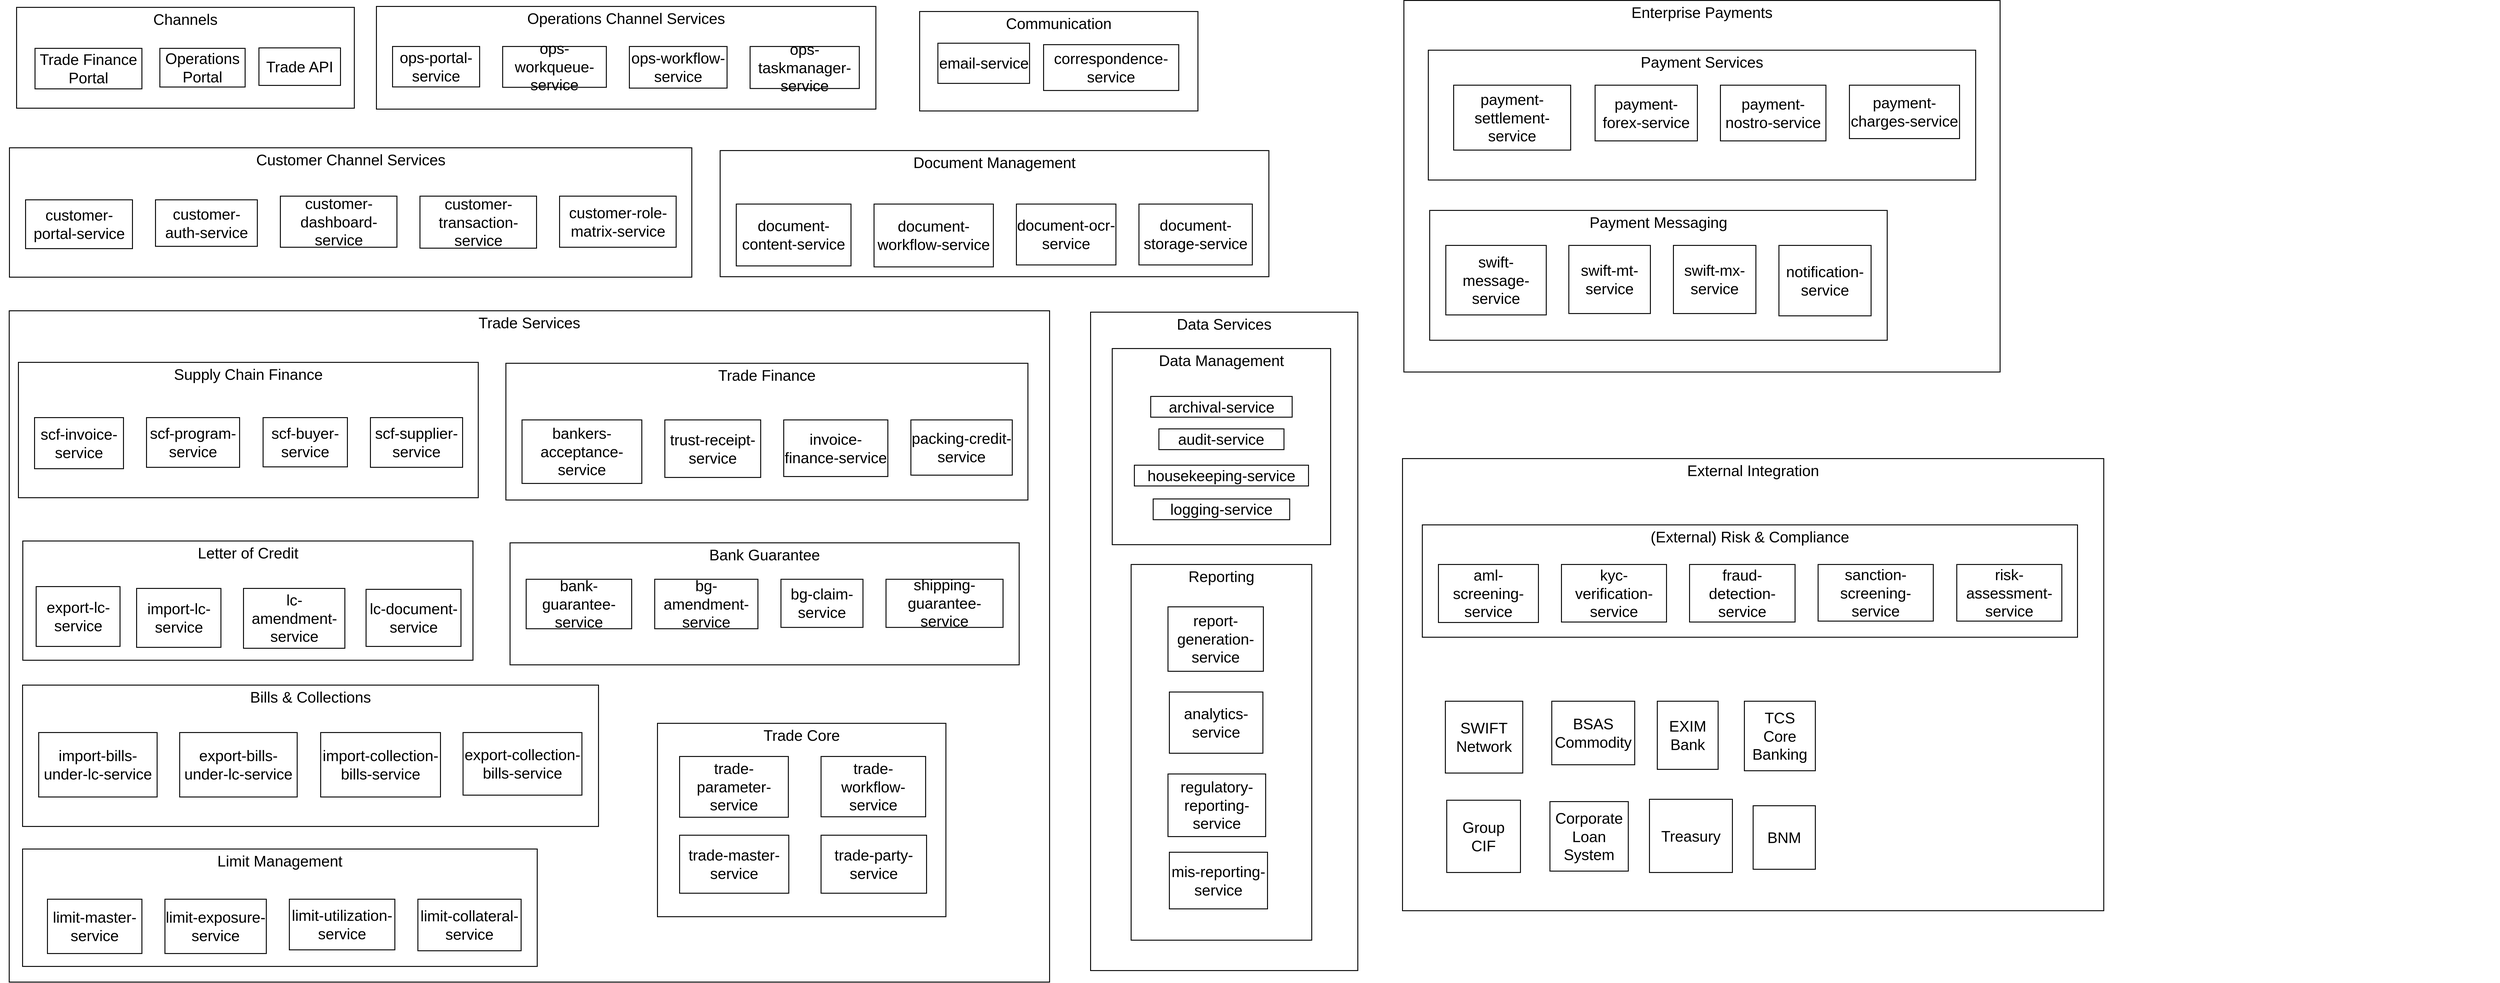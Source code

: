 <mxfile version="24.8.6">
  <diagram name="Page-1" id="Ch82rlO6a8tJsDAHAaDf">
    <mxGraphModel dx="4588" dy="2856" grid="0" gridSize="10" guides="0" tooltips="1" connect="1" arrows="1" fold="1" page="0" pageScale="1" pageWidth="1600" pageHeight="900" math="0" shadow="0">
      <root>
        <mxCell id="0" />
        <mxCell id="1" parent="0" />
        <mxCell id="qGz8__w2eA65XW-UulH--20" value="Trade Services" style="whiteSpace=wrap;strokeWidth=2;fontSize=33;verticalAlign=top;" parent="1" vertex="1">
          <mxGeometry x="20" y="756" width="2258" height="1458" as="geometry" />
        </mxCell>
        <mxCell id="qGz8__w2eA65XW-UulH--166" value="" style="group" parent="1" vertex="1" connectable="0">
          <mxGeometry x="40" y="841" width="998" height="321" as="geometry" />
        </mxCell>
        <mxCell id="qGz8__w2eA65XW-UulH--21" value="Supply Chain Finance" style="whiteSpace=wrap;strokeWidth=2;verticalAlign=top;fontSize=33;" parent="qGz8__w2eA65XW-UulH--166" vertex="1">
          <mxGeometry y="27" width="998" height="294" as="geometry" />
        </mxCell>
        <mxCell id="qGz8__w2eA65XW-UulH--80" value="scf-program-service" style="whiteSpace=wrap;strokeWidth=2;fontSize=33;" parent="qGz8__w2eA65XW-UulH--166" vertex="1">
          <mxGeometry x="278" y="147" width="202" height="108" as="geometry" />
        </mxCell>
        <mxCell id="qGz8__w2eA65XW-UulH--81" value="scf-invoice-service" style="whiteSpace=wrap;strokeWidth=2;fontSize=33;" parent="qGz8__w2eA65XW-UulH--166" vertex="1">
          <mxGeometry x="35" y="147" width="193" height="111" as="geometry" />
        </mxCell>
        <mxCell id="qGz8__w2eA65XW-UulH--82" value="scf-buyer-service" style="whiteSpace=wrap;strokeWidth=2;fontSize=33;" parent="qGz8__w2eA65XW-UulH--166" vertex="1">
          <mxGeometry x="531" y="147" width="183" height="107" as="geometry" />
        </mxCell>
        <mxCell id="qGz8__w2eA65XW-UulH--83" value="scf-supplier-service" style="whiteSpace=wrap;strokeWidth=2;fontSize=33;" parent="qGz8__w2eA65XW-UulH--166" vertex="1">
          <mxGeometry x="764" y="147" width="200" height="108" as="geometry" />
        </mxCell>
        <mxCell id="qGz8__w2eA65XW-UulH--167" value="" style="group" parent="1" vertex="1" connectable="0">
          <mxGeometry x="1098" y="850" width="1133" height="317" as="geometry" />
        </mxCell>
        <mxCell id="qGz8__w2eA65XW-UulH--22" value="Trade Finance" style="whiteSpace=wrap;strokeWidth=2;verticalAlign=top;fontSize=33;" parent="qGz8__w2eA65XW-UulH--167" vertex="1">
          <mxGeometry y="20" width="1133" height="297" as="geometry" />
        </mxCell>
        <mxCell id="qGz8__w2eA65XW-UulH--76" value="trust-receipt-service" style="whiteSpace=wrap;strokeWidth=2;fontSize=33;" parent="qGz8__w2eA65XW-UulH--167" vertex="1">
          <mxGeometry x="345" y="143" width="208" height="125" as="geometry" />
        </mxCell>
        <mxCell id="qGz8__w2eA65XW-UulH--77" value="bankers-acceptance-service" style="whiteSpace=wrap;strokeWidth=2;fontSize=33;" parent="qGz8__w2eA65XW-UulH--167" vertex="1">
          <mxGeometry x="35" y="143" width="260" height="138" as="geometry" />
        </mxCell>
        <mxCell id="qGz8__w2eA65XW-UulH--78" value="invoice-finance-service" style="whiteSpace=wrap;strokeWidth=2;fontSize=33;" parent="qGz8__w2eA65XW-UulH--167" vertex="1">
          <mxGeometry x="603" y="143" width="226" height="123" as="geometry" />
        </mxCell>
        <mxCell id="qGz8__w2eA65XW-UulH--79" value="packing-credit-service" style="whiteSpace=wrap;strokeWidth=2;fontSize=33;" parent="qGz8__w2eA65XW-UulH--167" vertex="1">
          <mxGeometry x="879" y="143" width="220" height="120" as="geometry" />
        </mxCell>
        <mxCell id="qGz8__w2eA65XW-UulH--173" value="" style="group" parent="1" vertex="1" connectable="0">
          <mxGeometry x="49" y="1569" width="1250" height="307" as="geometry" />
        </mxCell>
        <mxCell id="qGz8__w2eA65XW-UulH--25" value="Bills &amp; Collections" style="whiteSpace=wrap;strokeWidth=2;verticalAlign=top;fontSize=33;" parent="qGz8__w2eA65XW-UulH--173" vertex="1">
          <mxGeometry width="1250" height="307" as="geometry" />
        </mxCell>
        <mxCell id="qGz8__w2eA65XW-UulH--68" value="import-bills-under-lc-service" style="whiteSpace=wrap;strokeWidth=2;fontSize=33;" parent="qGz8__w2eA65XW-UulH--173" vertex="1">
          <mxGeometry x="35" y="103" width="257" height="140" as="geometry" />
        </mxCell>
        <mxCell id="qGz8__w2eA65XW-UulH--69" value="export-bills-under-lc-service" style="whiteSpace=wrap;strokeWidth=2;fontSize=33;" parent="qGz8__w2eA65XW-UulH--173" vertex="1">
          <mxGeometry x="341" y="103" width="255" height="140" as="geometry" />
        </mxCell>
        <mxCell id="qGz8__w2eA65XW-UulH--70" value="import-collection-bills-service" style="whiteSpace=wrap;strokeWidth=2;fontSize=33;" parent="qGz8__w2eA65XW-UulH--173" vertex="1">
          <mxGeometry x="647" y="103" width="260" height="140" as="geometry" />
        </mxCell>
        <mxCell id="qGz8__w2eA65XW-UulH--71" value="export-collection-bills-service" style="whiteSpace=wrap;strokeWidth=2;fontSize=33;" parent="qGz8__w2eA65XW-UulH--173" vertex="1">
          <mxGeometry x="956" y="103" width="258" height="136" as="geometry" />
        </mxCell>
        <mxCell id="qGz8__w2eA65XW-UulH--174" value="" style="group" parent="1" vertex="1" connectable="0">
          <mxGeometry y="1925" width="1166" height="255" as="geometry" />
        </mxCell>
        <mxCell id="qGz8__w2eA65XW-UulH--19" value="Limit Management" style="whiteSpace=wrap;strokeWidth=2;verticalAlign=top;fontSize=33;" parent="qGz8__w2eA65XW-UulH--174" vertex="1">
          <mxGeometry x="49" width="1117" height="255" as="geometry" />
        </mxCell>
        <mxCell id="qGz8__w2eA65XW-UulH--84" value="limit-master-service" style="whiteSpace=wrap;strokeWidth=2;fontSize=33;" parent="qGz8__w2eA65XW-UulH--174" vertex="1">
          <mxGeometry x="103" y="109" width="205" height="118" as="geometry" />
        </mxCell>
        <mxCell id="qGz8__w2eA65XW-UulH--85" value="limit-exposure-service" style="whiteSpace=wrap;strokeWidth=2;fontSize=33;" parent="qGz8__w2eA65XW-UulH--174" vertex="1">
          <mxGeometry x="358" y="109" width="220" height="118" as="geometry" />
        </mxCell>
        <mxCell id="qGz8__w2eA65XW-UulH--86" value="limit-utilization-service" style="whiteSpace=wrap;strokeWidth=2;fontSize=33;" parent="qGz8__w2eA65XW-UulH--174" vertex="1">
          <mxGeometry x="628" y="109" width="229" height="110" as="geometry" />
        </mxCell>
        <mxCell id="qGz8__w2eA65XW-UulH--87" value="limit-collateral-service" style="whiteSpace=wrap;strokeWidth=2;fontSize=33;" parent="qGz8__w2eA65XW-UulH--174" vertex="1">
          <mxGeometry x="907" y="109" width="224" height="112" as="geometry" />
        </mxCell>
        <mxCell id="qGz8__w2eA65XW-UulH--182" value="" style="group" parent="1" vertex="1" connectable="0">
          <mxGeometry x="20.5" y="1256" width="1037" height="259" as="geometry" />
        </mxCell>
        <mxCell id="qGz8__w2eA65XW-UulH--183" value="Letter of Credit" style="whiteSpace=wrap;strokeWidth=2;verticalAlign=top;fontSize=33;" parent="qGz8__w2eA65XW-UulH--182" vertex="1">
          <mxGeometry x="29" width="977" height="259" as="geometry" />
        </mxCell>
        <mxCell id="qGz8__w2eA65XW-UulH--184" value="import-lc-service" style="whiteSpace=wrap;strokeWidth=2;fontSize=33;" parent="qGz8__w2eA65XW-UulH--182" vertex="1">
          <mxGeometry x="276" y="103" width="183" height="128" as="geometry" />
        </mxCell>
        <mxCell id="qGz8__w2eA65XW-UulH--185" value="export-lc-service" style="whiteSpace=wrap;strokeWidth=2;fontSize=33;" parent="qGz8__w2eA65XW-UulH--182" vertex="1">
          <mxGeometry x="58" y="99" width="182" height="130" as="geometry" />
        </mxCell>
        <mxCell id="qGz8__w2eA65XW-UulH--186" value="lc-amendment-service" style="whiteSpace=wrap;strokeWidth=2;fontSize=33;" parent="qGz8__w2eA65XW-UulH--182" vertex="1">
          <mxGeometry x="508" y="103" width="220" height="130" as="geometry" />
        </mxCell>
        <mxCell id="qGz8__w2eA65XW-UulH--187" value="lc-document-service" style="whiteSpace=wrap;strokeWidth=2;fontSize=33;" parent="qGz8__w2eA65XW-UulH--182" vertex="1">
          <mxGeometry x="774" y="105" width="206" height="124" as="geometry" />
        </mxCell>
        <mxCell id="qGz8__w2eA65XW-UulH--172" value="" style="group" parent="1" vertex="1" connectable="0">
          <mxGeometry x="1107" y="1260" width="1105" height="265" as="geometry" />
        </mxCell>
        <mxCell id="qGz8__w2eA65XW-UulH--24" value="Bank Guarantee" style="whiteSpace=wrap;strokeWidth=2;verticalAlign=top;fontSize=33;" parent="qGz8__w2eA65XW-UulH--172" vertex="1">
          <mxGeometry width="1105" height="265" as="geometry" />
        </mxCell>
        <mxCell id="qGz8__w2eA65XW-UulH--72" value="bank-guarantee-service" style="whiteSpace=wrap;strokeWidth=2;fontSize=33;" parent="qGz8__w2eA65XW-UulH--172" vertex="1">
          <mxGeometry x="35" y="79.137" width="229" height="107.452" as="geometry" />
        </mxCell>
        <mxCell id="qGz8__w2eA65XW-UulH--73" value="bg-amendment-service" style="whiteSpace=wrap;strokeWidth=2;fontSize=33;" parent="qGz8__w2eA65XW-UulH--172" vertex="1">
          <mxGeometry x="314" y="79.137" width="224" height="107.452" as="geometry" />
        </mxCell>
        <mxCell id="qGz8__w2eA65XW-UulH--74" value="bg-claim-service" style="whiteSpace=wrap;strokeWidth=2;fontSize=33;" parent="qGz8__w2eA65XW-UulH--172" vertex="1">
          <mxGeometry x="588" y="79.137" width="178" height="104.548" as="geometry" />
        </mxCell>
        <mxCell id="qGz8__w2eA65XW-UulH--75" value="shipping-guarantee-service" style="whiteSpace=wrap;strokeWidth=2;fontSize=33;" parent="qGz8__w2eA65XW-UulH--172" vertex="1">
          <mxGeometry x="816" y="79.137" width="254" height="104.548" as="geometry" />
        </mxCell>
        <mxCell id="qGz8__w2eA65XW-UulH--188" value="" style="group" parent="1" vertex="1" connectable="0">
          <mxGeometry x="1931" y="122" width="994" height="448" as="geometry" />
        </mxCell>
        <mxCell id="qGz8__w2eA65XW-UulH--10" value="Communication" style="whiteSpace=wrap;strokeWidth=2;verticalAlign=top;fontSize=33;container=0;" parent="qGz8__w2eA65XW-UulH--188" vertex="1">
          <mxGeometry x="65" y="-16" width="604" height="216" as="geometry" />
        </mxCell>
        <mxCell id="qGz8__w2eA65XW-UulH--11" value="email-service" style="whiteSpace=wrap;strokeWidth=2;fontSize=33;container=0;" parent="qGz8__w2eA65XW-UulH--188" vertex="1">
          <mxGeometry x="104.584" y="52.851" width="198.964" height="87.266" as="geometry" />
        </mxCell>
        <mxCell id="qGz8__w2eA65XW-UulH--12" value="correspondence-service" style="whiteSpace=wrap;strokeWidth=2;fontSize=33;container=0;" parent="qGz8__w2eA65XW-UulH--188" vertex="1">
          <mxGeometry x="333.999" y="56.003" width="293.344" height="99.557" as="geometry" />
        </mxCell>
        <mxCell id="FkoTQEfmCUCA7Q44ZR-9-4" value="" style="group" vertex="1" connectable="0" parent="1">
          <mxGeometry x="3047" y="82" width="2378" height="899" as="geometry" />
        </mxCell>
        <mxCell id="FkoTQEfmCUCA7Q44ZR-9-11" value="" style="group" vertex="1" connectable="0" parent="FkoTQEfmCUCA7Q44ZR-9-4">
          <mxGeometry width="1294" height="807" as="geometry" />
        </mxCell>
        <mxCell id="qGz8__w2eA65XW-UulH--16" value="Enterprise Payments" style="whiteSpace=wrap;strokeWidth=2;verticalAlign=top;fontSize=33;" parent="FkoTQEfmCUCA7Q44ZR-9-11" vertex="1">
          <mxGeometry width="1294" height="807" as="geometry" />
        </mxCell>
        <mxCell id="qGz8__w2eA65XW-UulH--169" value="" style="group" parent="FkoTQEfmCUCA7Q44ZR-9-11" vertex="1" connectable="0">
          <mxGeometry x="56" y="456" width="993" height="282" as="geometry" />
        </mxCell>
        <mxCell id="qGz8__w2eA65XW-UulH--14" value="Payment Messaging" style="whiteSpace=wrap;strokeWidth=2;verticalAlign=top;fontSize=33;" parent="qGz8__w2eA65XW-UulH--169" vertex="1">
          <mxGeometry width="993" height="282" as="geometry" />
        </mxCell>
        <mxCell id="qGz8__w2eA65XW-UulH--101" value="swift-message-service" style="whiteSpace=wrap;strokeWidth=2;fontSize=33;" parent="qGz8__w2eA65XW-UulH--169" vertex="1">
          <mxGeometry x="35" y="76" width="218" height="151" as="geometry" />
        </mxCell>
        <mxCell id="qGz8__w2eA65XW-UulH--102" value="swift-mt-service" style="whiteSpace=wrap;strokeWidth=2;fontSize=33;" parent="qGz8__w2eA65XW-UulH--169" vertex="1">
          <mxGeometry x="302" y="76" width="177" height="148" as="geometry" />
        </mxCell>
        <mxCell id="qGz8__w2eA65XW-UulH--103" value="swift-mx-service" style="whiteSpace=wrap;strokeWidth=2;fontSize=33;" parent="qGz8__w2eA65XW-UulH--169" vertex="1">
          <mxGeometry x="529" y="76" width="179" height="148" as="geometry" />
        </mxCell>
        <mxCell id="qGz8__w2eA65XW-UulH--104" value="notification-service" style="whiteSpace=wrap;strokeWidth=2;fontSize=33;" parent="qGz8__w2eA65XW-UulH--169" vertex="1">
          <mxGeometry x="758" y="76" width="200" height="153" as="geometry" />
        </mxCell>
        <mxCell id="qGz8__w2eA65XW-UulH--170" value="" style="group" parent="FkoTQEfmCUCA7Q44ZR-9-11" vertex="1" connectable="0">
          <mxGeometry x="53" y="108" width="1188" height="282" as="geometry" />
        </mxCell>
        <mxCell id="qGz8__w2eA65XW-UulH--17" value="Payment Services" style="whiteSpace=wrap;strokeWidth=2;verticalAlign=top;fontSize=33;" parent="qGz8__w2eA65XW-UulH--170" vertex="1">
          <mxGeometry width="1188" height="282" as="geometry" />
        </mxCell>
        <mxCell id="qGz8__w2eA65XW-UulH--92" value="payment-settlement-service" style="whiteSpace=wrap;strokeWidth=2;fontSize=33;" parent="qGz8__w2eA65XW-UulH--170" vertex="1">
          <mxGeometry x="55" y="76" width="254" height="141" as="geometry" />
        </mxCell>
        <mxCell id="qGz8__w2eA65XW-UulH--93" value="payment-forex-service" style="whiteSpace=wrap;strokeWidth=2;fontSize=33;" parent="qGz8__w2eA65XW-UulH--170" vertex="1">
          <mxGeometry x="362" y="76" width="222" height="121" as="geometry" />
        </mxCell>
        <mxCell id="qGz8__w2eA65XW-UulH--94" value="payment-nostro-service" style="whiteSpace=wrap;strokeWidth=2;fontSize=33;" parent="qGz8__w2eA65XW-UulH--170" vertex="1">
          <mxGeometry x="634" y="76" width="229" height="121" as="geometry" />
        </mxCell>
        <mxCell id="qGz8__w2eA65XW-UulH--95" value="payment-charges-service" style="whiteSpace=wrap;strokeWidth=2;fontSize=33;" parent="qGz8__w2eA65XW-UulH--170" vertex="1">
          <mxGeometry x="914" y="76" width="239" height="116" as="geometry" />
        </mxCell>
        <mxCell id="FkoTQEfmCUCA7Q44ZR-9-5" value="" style="group" vertex="1" connectable="0" parent="1">
          <mxGeometry x="1427" y="1652" width="626" height="420" as="geometry" />
        </mxCell>
        <mxCell id="qGz8__w2eA65XW-UulH--27" value="Trade Core" style="whiteSpace=wrap;strokeWidth=2;fontSize=33;verticalAlign=top;" parent="FkoTQEfmCUCA7Q44ZR-9-5" vertex="1">
          <mxGeometry width="626" height="420" as="geometry" />
        </mxCell>
        <mxCell id="qGz8__w2eA65XW-UulH--60" value="trade-master-service" style="whiteSpace=wrap;strokeWidth=2;fontSize=33;" parent="FkoTQEfmCUCA7Q44ZR-9-5" vertex="1">
          <mxGeometry x="48" y="243" width="237" height="126" as="geometry" />
        </mxCell>
        <mxCell id="qGz8__w2eA65XW-UulH--61" value="trade-parameter-service" style="whiteSpace=wrap;strokeWidth=2;fontSize=33;" parent="FkoTQEfmCUCA7Q44ZR-9-5" vertex="1">
          <mxGeometry x="48" y="72" width="236" height="132" as="geometry" />
        </mxCell>
        <mxCell id="qGz8__w2eA65XW-UulH--62" value="trade-workflow-service" style="whiteSpace=wrap;strokeWidth=2;fontSize=33;" parent="FkoTQEfmCUCA7Q44ZR-9-5" vertex="1">
          <mxGeometry x="355" y="72" width="227" height="131" as="geometry" />
        </mxCell>
        <mxCell id="qGz8__w2eA65XW-UulH--63" value="trade-party-service" style="whiteSpace=wrap;strokeWidth=2;fontSize=33;" parent="FkoTQEfmCUCA7Q44ZR-9-5" vertex="1">
          <mxGeometry x="355" y="243" width="229" height="126" as="geometry" />
        </mxCell>
        <mxCell id="FkoTQEfmCUCA7Q44ZR-9-7" value="" style="group" vertex="1" connectable="0" parent="1">
          <mxGeometry x="817" y="95" width="1084" height="223" as="geometry" />
        </mxCell>
        <mxCell id="qGz8__w2eA65XW-UulH--30" value="Operations Channel Services" style="whiteSpace=wrap;strokeWidth=2;verticalAlign=top;fontSize=33;" parent="FkoTQEfmCUCA7Q44ZR-9-7" vertex="1">
          <mxGeometry width="1084" height="223" as="geometry" />
        </mxCell>
        <mxCell id="qGz8__w2eA65XW-UulH--53" value="ops-portal-service" style="whiteSpace=wrap;strokeWidth=2;fontSize=33;" parent="FkoTQEfmCUCA7Q44ZR-9-7" vertex="1">
          <mxGeometry x="35" y="86.961" width="189" height="87.822" as="geometry" />
        </mxCell>
        <mxCell id="qGz8__w2eA65XW-UulH--54" value="ops-workqueue-service" style="whiteSpace=wrap;strokeWidth=2;fontSize=33;" parent="FkoTQEfmCUCA7Q44ZR-9-7" vertex="1">
          <mxGeometry x="274" y="86.961" width="225" height="88.683" as="geometry" />
        </mxCell>
        <mxCell id="qGz8__w2eA65XW-UulH--55" value="ops-workflow-service" style="whiteSpace=wrap;strokeWidth=2;fontSize=33;" parent="FkoTQEfmCUCA7Q44ZR-9-7" vertex="1">
          <mxGeometry x="549" y="86.961" width="212" height="90.405" as="geometry" />
        </mxCell>
        <mxCell id="qGz8__w2eA65XW-UulH--56" value="ops-taskmanager-service" style="whiteSpace=wrap;strokeWidth=2;fontSize=33;" parent="FkoTQEfmCUCA7Q44ZR-9-7" vertex="1">
          <mxGeometry x="811" y="86.961" width="237" height="91.266" as="geometry" />
        </mxCell>
        <mxCell id="FkoTQEfmCUCA7Q44ZR-9-8" value="" style="group" vertex="1" connectable="0" parent="1">
          <mxGeometry x="20.5" y="402" width="1481" height="281" as="geometry" />
        </mxCell>
        <mxCell id="qGz8__w2eA65XW-UulH--31" value="Customer Channel Services" style="whiteSpace=wrap;strokeWidth=2;fontSize=33;verticalAlign=top;" parent="FkoTQEfmCUCA7Q44ZR-9-8" vertex="1">
          <mxGeometry width="1481" height="281" as="geometry" />
        </mxCell>
        <mxCell id="qGz8__w2eA65XW-UulH--48" value="customer-portal-service" style="whiteSpace=wrap;strokeWidth=2;fontSize=33;" parent="FkoTQEfmCUCA7Q44ZR-9-8" vertex="1">
          <mxGeometry x="35" y="113" width="232" height="106" as="geometry" />
        </mxCell>
        <mxCell id="qGz8__w2eA65XW-UulH--49" value="customer-auth-service" style="whiteSpace=wrap;strokeWidth=2;fontSize=33;" parent="FkoTQEfmCUCA7Q44ZR-9-8" vertex="1">
          <mxGeometry x="317" y="113" width="221" height="101" as="geometry" />
        </mxCell>
        <mxCell id="qGz8__w2eA65XW-UulH--50" value="customer-dashboard-service" style="whiteSpace=wrap;strokeWidth=2;fontSize=33;" parent="FkoTQEfmCUCA7Q44ZR-9-8" vertex="1">
          <mxGeometry x="588" y="105" width="253" height="111" as="geometry" />
        </mxCell>
        <mxCell id="qGz8__w2eA65XW-UulH--51" value="customer-transaction-service" style="whiteSpace=wrap;strokeWidth=2;fontSize=33;" parent="FkoTQEfmCUCA7Q44ZR-9-8" vertex="1">
          <mxGeometry x="891" y="105" width="253" height="113" as="geometry" />
        </mxCell>
        <mxCell id="qGz8__w2eA65XW-UulH--52" value="customer-role-matrix-service" style="whiteSpace=wrap;strokeWidth=2;fontSize=33;" parent="FkoTQEfmCUCA7Q44ZR-9-8" vertex="1">
          <mxGeometry x="1194" y="105" width="253" height="111" as="geometry" />
        </mxCell>
        <mxCell id="FkoTQEfmCUCA7Q44ZR-9-9" value="C" style="group" vertex="1" connectable="0" parent="1">
          <mxGeometry x="36" y="97" width="733" height="219" as="geometry" />
        </mxCell>
        <mxCell id="qGz8__w2eA65XW-UulH--34" value="Channels" style="whiteSpace=wrap;strokeWidth=2;verticalAlign=top;fontSize=33;" parent="FkoTQEfmCUCA7Q44ZR-9-9" vertex="1">
          <mxGeometry width="733" height="219" as="geometry" />
        </mxCell>
        <mxCell id="qGz8__w2eA65XW-UulH--40" value="Operations Portal" style="whiteSpace=wrap;strokeWidth=2;fontSize=33;" parent="FkoTQEfmCUCA7Q44ZR-9-9" vertex="1">
          <mxGeometry x="311" y="89" width="185" height="84" as="geometry" />
        </mxCell>
        <mxCell id="qGz8__w2eA65XW-UulH--43" value="Trade Finance&#xa;Portal" style="whiteSpace=wrap;strokeWidth=2;fontSize=33;" parent="FkoTQEfmCUCA7Q44ZR-9-9" vertex="1">
          <mxGeometry x="40" y="89" width="232" height="88" as="geometry" />
        </mxCell>
        <mxCell id="qGz8__w2eA65XW-UulH--38" value="Trade API" style="whiteSpace=wrap;strokeWidth=2;fontSize=33;" parent="FkoTQEfmCUCA7Q44ZR-9-9" vertex="1">
          <mxGeometry x="526" y="88" width="177" height="81.5" as="geometry" />
        </mxCell>
        <mxCell id="qGz8__w2eA65XW-UulH--2" value="Data Services" style="whiteSpace=wrap;strokeWidth=2;fontSize=33;verticalAlign=top;" parent="1" vertex="1">
          <mxGeometry x="2367" y="759" width="580" height="1430" as="geometry" />
        </mxCell>
        <mxCell id="qGz8__w2eA65XW-UulH--177" value="" style="group" parent="1" vertex="1" connectable="0">
          <mxGeometry x="2455" y="1307" width="1111" height="816" as="geometry" />
        </mxCell>
        <mxCell id="qGz8__w2eA65XW-UulH--8" value="Reporting" style="whiteSpace=wrap;strokeWidth=2;verticalAlign=top;fontSize=33;" parent="qGz8__w2eA65XW-UulH--177" vertex="1">
          <mxGeometry width="392" height="816" as="geometry" />
        </mxCell>
        <mxCell id="qGz8__w2eA65XW-UulH--105" value="report-generation-service" style="whiteSpace=wrap;strokeWidth=2;fontSize=33;" parent="qGz8__w2eA65XW-UulH--177" vertex="1">
          <mxGeometry x="80" y="92" width="207" height="140" as="geometry" />
        </mxCell>
        <mxCell id="qGz8__w2eA65XW-UulH--106" value="analytics-service" style="whiteSpace=wrap;strokeWidth=2;fontSize=33;" parent="qGz8__w2eA65XW-UulH--177" vertex="1">
          <mxGeometry x="83" y="277" width="203" height="133" as="geometry" />
        </mxCell>
        <mxCell id="qGz8__w2eA65XW-UulH--107" value="regulatory-reporting-service" style="whiteSpace=wrap;strokeWidth=2;fontSize=33;" parent="qGz8__w2eA65XW-UulH--177" vertex="1">
          <mxGeometry x="80" y="455" width="212" height="136" as="geometry" />
        </mxCell>
        <mxCell id="qGz8__w2eA65XW-UulH--108" value="mis-reporting-service" style="whiteSpace=wrap;strokeWidth=2;fontSize=33;" parent="qGz8__w2eA65XW-UulH--177" vertex="1">
          <mxGeometry x="83" y="625" width="213" height="123" as="geometry" />
        </mxCell>
        <mxCell id="qGz8__w2eA65XW-UulH--178" value="" style="group" parent="1" vertex="1" connectable="0">
          <mxGeometry x="2414" y="838" width="511" height="426" as="geometry" />
        </mxCell>
        <mxCell id="qGz8__w2eA65XW-UulH--179" value="" style="group" parent="qGz8__w2eA65XW-UulH--178" vertex="1" connectable="0">
          <mxGeometry width="474" height="426" as="geometry" />
        </mxCell>
        <mxCell id="qGz8__w2eA65XW-UulH--3" value="Data Management" style="whiteSpace=wrap;strokeWidth=2;verticalAlign=top;fontSize=33;container=0;" parent="qGz8__w2eA65XW-UulH--179" vertex="1">
          <mxGeometry width="474" height="426" as="geometry" />
        </mxCell>
        <mxCell id="qGz8__w2eA65XW-UulH--4" value="archival-service" style="whiteSpace=wrap;strokeWidth=2;fontSize=33;" parent="qGz8__w2eA65XW-UulH--179" vertex="1">
          <mxGeometry x="83.524" y="104.005" width="306.955" height="45.094" as="geometry" />
        </mxCell>
        <mxCell id="qGz8__w2eA65XW-UulH--5" value="audit-service" style="whiteSpace=wrap;strokeWidth=2;fontSize=33;" parent="qGz8__w2eA65XW-UulH--179" vertex="1">
          <mxGeometry x="101.267" y="174.465" width="271.469" height="45.094" as="geometry" />
        </mxCell>
        <mxCell id="qGz8__w2eA65XW-UulH--6" value="housekeeping-service" style="whiteSpace=wrap;strokeWidth=2;fontSize=33;" parent="qGz8__w2eA65XW-UulH--179" vertex="1">
          <mxGeometry x="48.038" y="253.38" width="377.927" height="45.094" as="geometry" />
        </mxCell>
        <mxCell id="qGz8__w2eA65XW-UulH--7" value="logging-service" style="whiteSpace=wrap;strokeWidth=2;fontSize=33;" parent="qGz8__w2eA65XW-UulH--179" vertex="1">
          <mxGeometry x="88.847" y="326.659" width="296.309" height="45.094" as="geometry" />
        </mxCell>
        <mxCell id="qGz8__w2eA65XW-UulH--175" value="" style="group" parent="1" vertex="1" connectable="0">
          <mxGeometry x="1563" y="408" width="1191" height="274" as="geometry" />
        </mxCell>
        <mxCell id="qGz8__w2eA65XW-UulH--176" value="" style="group" parent="qGz8__w2eA65XW-UulH--175" vertex="1" connectable="0">
          <mxGeometry width="1191" height="274" as="geometry" />
        </mxCell>
        <mxCell id="qGz8__w2eA65XW-UulH--18" value="Document Management" style="whiteSpace=wrap;strokeWidth=2;verticalAlign=top;fontSize=33;" parent="qGz8__w2eA65XW-UulH--176" vertex="1">
          <mxGeometry width="1191" height="274" as="geometry" />
        </mxCell>
        <mxCell id="qGz8__w2eA65XW-UulH--88" value="document-content-service" style="whiteSpace=wrap;strokeWidth=2;fontSize=33;" parent="qGz8__w2eA65XW-UulH--176" vertex="1">
          <mxGeometry x="35" y="116.21" width="249" height="134.335" as="geometry" />
        </mxCell>
        <mxCell id="qGz8__w2eA65XW-UulH--89" value="document-workflow-service" style="whiteSpace=wrap;strokeWidth=2;fontSize=33;" parent="qGz8__w2eA65XW-UulH--176" vertex="1">
          <mxGeometry x="334" y="116.21" width="259" height="136.467" as="geometry" />
        </mxCell>
        <mxCell id="qGz8__w2eA65XW-UulH--90" value="document-ocr-service" style="whiteSpace=wrap;strokeWidth=2;fontSize=33;" parent="qGz8__w2eA65XW-UulH--176" vertex="1">
          <mxGeometry x="643" y="116.21" width="216" height="132.202" as="geometry" />
        </mxCell>
        <mxCell id="qGz8__w2eA65XW-UulH--91" value="document-storage-service" style="whiteSpace=wrap;strokeWidth=2;fontSize=33;" parent="qGz8__w2eA65XW-UulH--176" vertex="1">
          <mxGeometry x="909" y="116.21" width="246" height="132.202" as="geometry" />
        </mxCell>
        <mxCell id="FkoTQEfmCUCA7Q44ZR-9-10" value="" style="group" vertex="1" connectable="0" parent="1">
          <mxGeometry x="3044" y="1019" width="1522" height="1040" as="geometry" />
        </mxCell>
        <mxCell id="qGz8__w2eA65XW-UulH--1" value="External Integration" style="whiteSpace=wrap;strokeWidth=2;verticalAlign=top;fontSize=33;" parent="FkoTQEfmCUCA7Q44ZR-9-10" vertex="1">
          <mxGeometry y="58" width="1522" height="982" as="geometry" />
        </mxCell>
        <mxCell id="qGz8__w2eA65XW-UulH--168" value="" style="group" parent="FkoTQEfmCUCA7Q44ZR-9-10" vertex="1" connectable="0">
          <mxGeometry x="43" width="1422" height="513" as="geometry" />
        </mxCell>
        <mxCell id="qGz8__w2eA65XW-UulH--15" value="(External) Risk &amp; Compliance" style="whiteSpace=wrap;strokeWidth=2;verticalAlign=top;fontSize=33;" parent="qGz8__w2eA65XW-UulH--168" vertex="1">
          <mxGeometry y="202" width="1422" height="244" as="geometry" />
        </mxCell>
        <mxCell id="qGz8__w2eA65XW-UulH--96" value="aml-screening-service" style="whiteSpace=wrap;strokeWidth=2;fontSize=33;" parent="qGz8__w2eA65XW-UulH--168" vertex="1">
          <mxGeometry x="35" y="288" width="217" height="126" as="geometry" />
        </mxCell>
        <mxCell id="qGz8__w2eA65XW-UulH--97" value="kyc-verification-service" style="whiteSpace=wrap;strokeWidth=2;fontSize=33;" parent="qGz8__w2eA65XW-UulH--168" vertex="1">
          <mxGeometry x="302" y="288" width="228" height="125" as="geometry" />
        </mxCell>
        <mxCell id="qGz8__w2eA65XW-UulH--98" value="fraud-detection-service" style="whiteSpace=wrap;strokeWidth=2;fontSize=33;" parent="qGz8__w2eA65XW-UulH--168" vertex="1">
          <mxGeometry x="580" y="288" width="229" height="125" as="geometry" />
        </mxCell>
        <mxCell id="qGz8__w2eA65XW-UulH--99" value="sanction-screening-service" style="whiteSpace=wrap;strokeWidth=2;fontSize=33;" parent="qGz8__w2eA65XW-UulH--168" vertex="1">
          <mxGeometry x="859" y="288" width="250" height="123" as="geometry" />
        </mxCell>
        <mxCell id="qGz8__w2eA65XW-UulH--100" value="risk-assessment-service" style="whiteSpace=wrap;strokeWidth=2;fontSize=33;" parent="qGz8__w2eA65XW-UulH--168" vertex="1">
          <mxGeometry x="1160" y="288" width="228" height="123" as="geometry" />
        </mxCell>
        <mxCell id="qGz8__w2eA65XW-UulH--109" value="SWIFT Network" style="whiteSpace=wrap;strokeWidth=2;fontSize=33;" parent="FkoTQEfmCUCA7Q44ZR-9-10" vertex="1">
          <mxGeometry x="93" y="585" width="168" height="156" as="geometry" />
        </mxCell>
        <mxCell id="qGz8__w2eA65XW-UulH--110" value="BSAS Commodity" style="whiteSpace=wrap;strokeWidth=2;fontSize=33;" parent="FkoTQEfmCUCA7Q44ZR-9-10" vertex="1">
          <mxGeometry x="324" y="585" width="180" height="138" as="geometry" />
        </mxCell>
        <mxCell id="qGz8__w2eA65XW-UulH--111" value="EXIM Bank" style="whiteSpace=wrap;strokeWidth=2;fontSize=33;" parent="FkoTQEfmCUCA7Q44ZR-9-10" vertex="1">
          <mxGeometry x="553" y="585" width="132" height="148" as="geometry" />
        </mxCell>
        <mxCell id="qGz8__w2eA65XW-UulH--112" value="TCS&#xa;Core Banking" style="whiteSpace=wrap;strokeWidth=2;fontSize=33;" parent="FkoTQEfmCUCA7Q44ZR-9-10" vertex="1">
          <mxGeometry x="742" y="585" width="154" height="151" as="geometry" />
        </mxCell>
        <mxCell id="qGz8__w2eA65XW-UulH--113" value="Group&#xa;CIF" style="whiteSpace=wrap;strokeWidth=2;fontSize=33;" parent="FkoTQEfmCUCA7Q44ZR-9-10" vertex="1">
          <mxGeometry x="96" y="800" width="160" height="157" as="geometry" />
        </mxCell>
        <mxCell id="qGz8__w2eA65XW-UulH--114" value="Treasury" style="whiteSpace=wrap;strokeWidth=2;fontSize=33;" parent="FkoTQEfmCUCA7Q44ZR-9-10" vertex="1">
          <mxGeometry x="536" y="798" width="180" height="159" as="geometry" />
        </mxCell>
        <mxCell id="qGz8__w2eA65XW-UulH--115" value="Corporate Loan&#xa;System" style="whiteSpace=wrap;strokeWidth=2;fontSize=33;" parent="FkoTQEfmCUCA7Q44ZR-9-10" vertex="1">
          <mxGeometry x="320" y="803" width="170" height="151" as="geometry" />
        </mxCell>
        <mxCell id="qGz8__w2eA65XW-UulH--116" value="BNM" style="whiteSpace=wrap;strokeWidth=2;fontSize=33;" parent="FkoTQEfmCUCA7Q44ZR-9-10" vertex="1">
          <mxGeometry x="761" y="812" width="135" height="138" as="geometry" />
        </mxCell>
      </root>
    </mxGraphModel>
  </diagram>
</mxfile>
